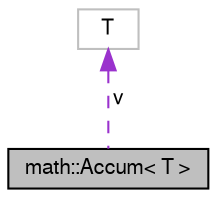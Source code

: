 digraph "math::Accum&lt; T &gt;"
{
  edge [fontname="FreeSans",fontsize="10",labelfontname="FreeSans",labelfontsize="10"];
  node [fontname="FreeSans",fontsize="10",shape=record];
  Node0 [label="math::Accum\< T \>",height=0.2,width=0.4,color="black", fillcolor="grey75", style="filled", fontcolor="black"];
  Node1 -> Node0 [dir="back",color="darkorchid3",fontsize="10",style="dashed",label=" v" ,fontname="FreeSans"];
  Node1 [label="T",height=0.2,width=0.4,color="grey75", fillcolor="white", style="filled"];
}
